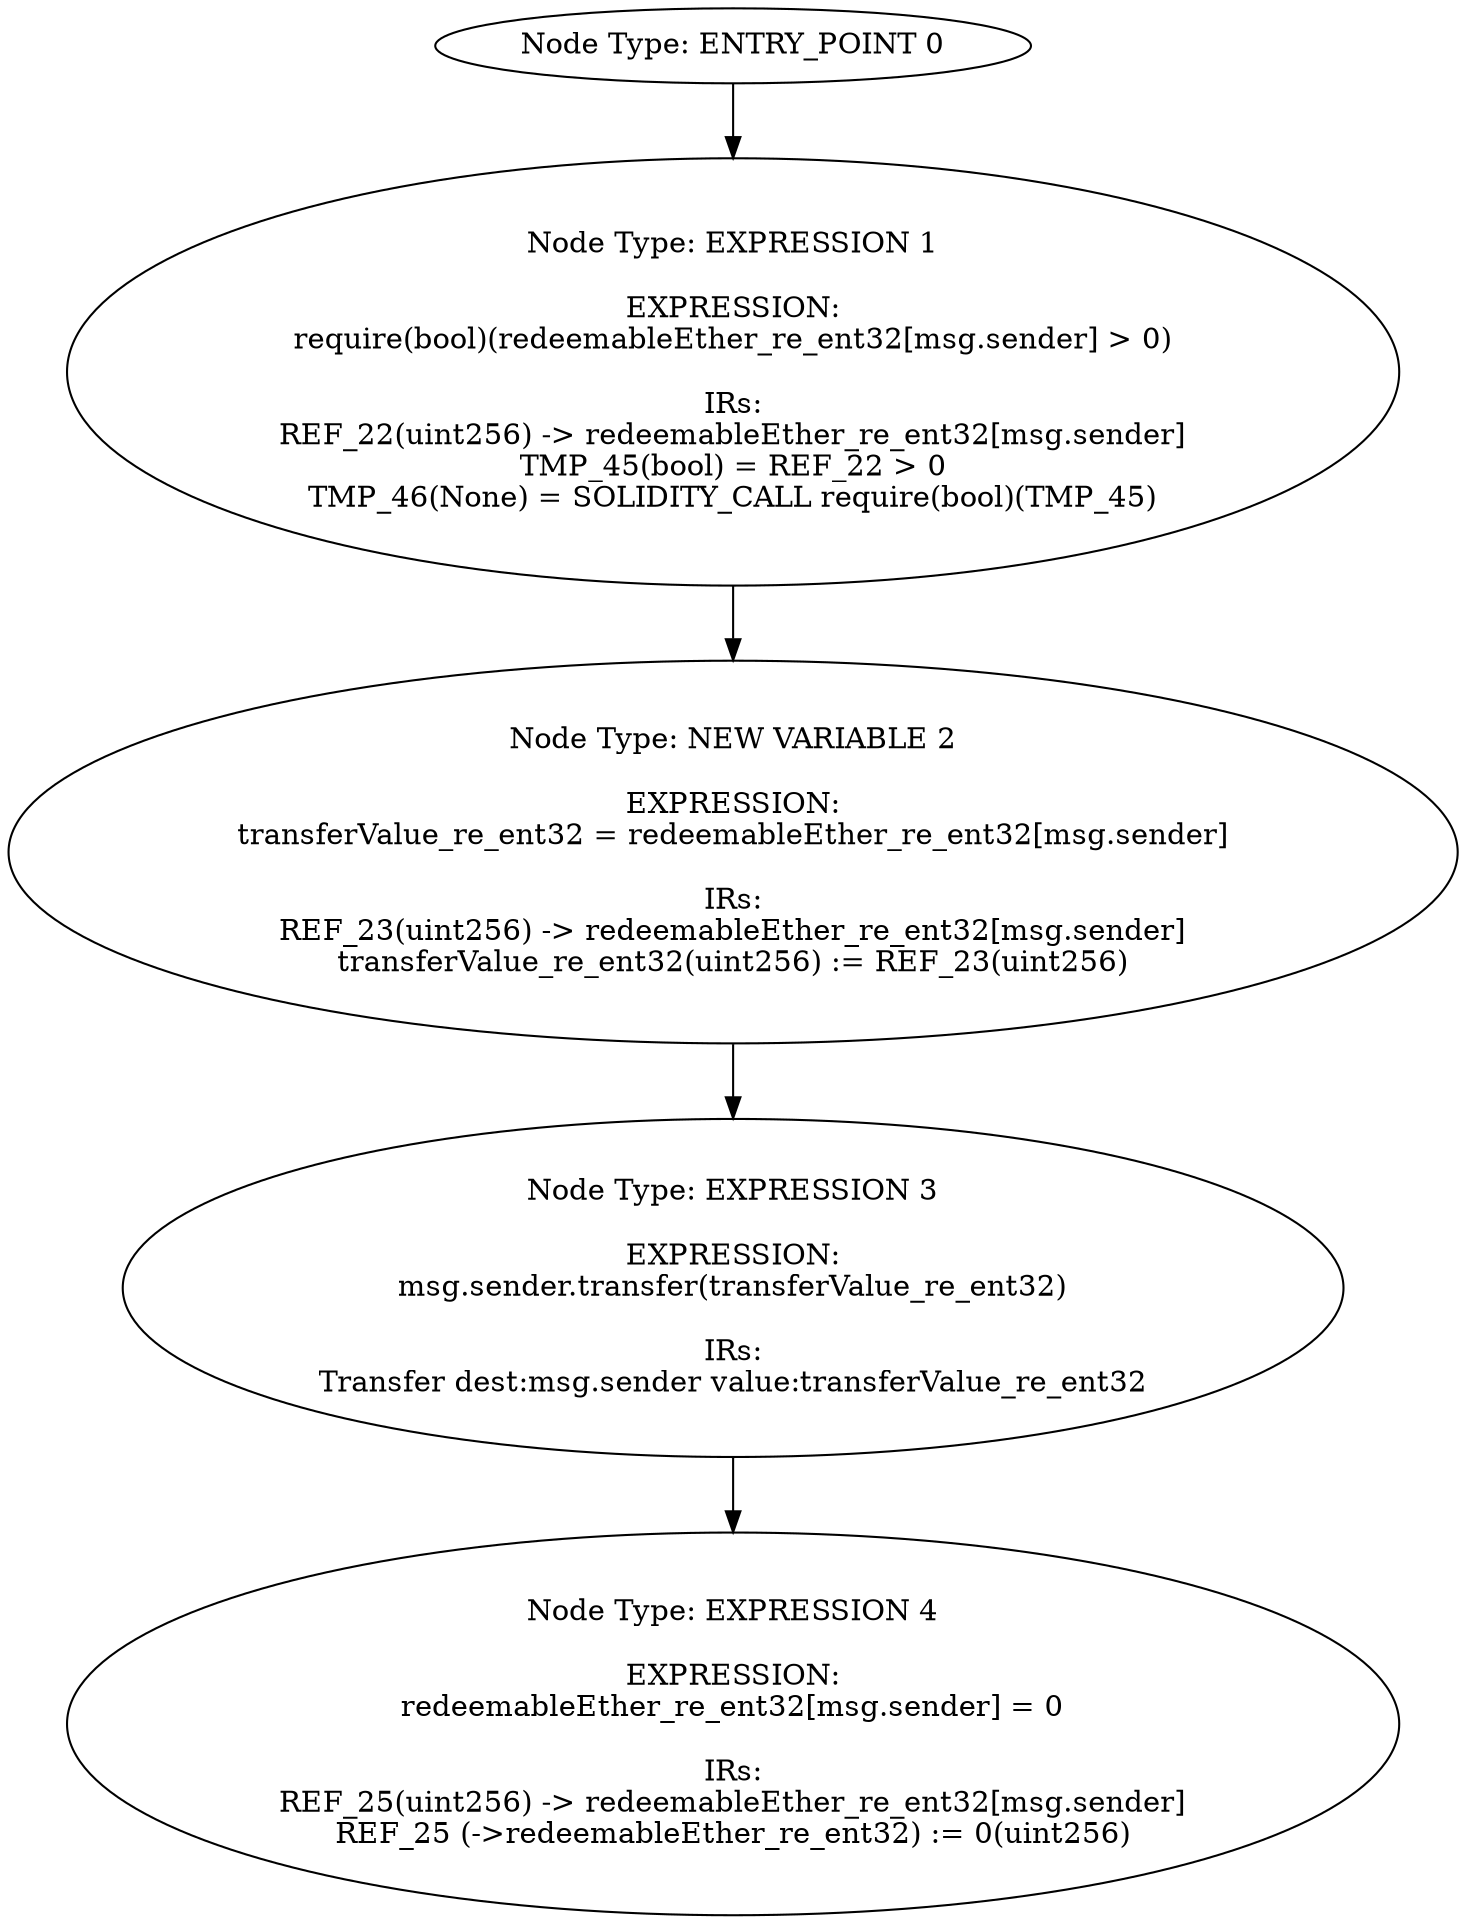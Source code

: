 digraph{
0[label="Node Type: ENTRY_POINT 0
"];
0->1;
1[label="Node Type: EXPRESSION 1

EXPRESSION:
require(bool)(redeemableEther_re_ent32[msg.sender] > 0)

IRs:
REF_22(uint256) -> redeemableEther_re_ent32[msg.sender]
TMP_45(bool) = REF_22 > 0
TMP_46(None) = SOLIDITY_CALL require(bool)(TMP_45)"];
1->2;
2[label="Node Type: NEW VARIABLE 2

EXPRESSION:
transferValue_re_ent32 = redeemableEther_re_ent32[msg.sender]

IRs:
REF_23(uint256) -> redeemableEther_re_ent32[msg.sender]
transferValue_re_ent32(uint256) := REF_23(uint256)"];
2->3;
3[label="Node Type: EXPRESSION 3

EXPRESSION:
msg.sender.transfer(transferValue_re_ent32)

IRs:
Transfer dest:msg.sender value:transferValue_re_ent32"];
3->4;
4[label="Node Type: EXPRESSION 4

EXPRESSION:
redeemableEther_re_ent32[msg.sender] = 0

IRs:
REF_25(uint256) -> redeemableEther_re_ent32[msg.sender]
REF_25 (->redeemableEther_re_ent32) := 0(uint256)"];
}
